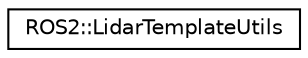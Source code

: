 digraph "Graphical Class Hierarchy"
{
 // LATEX_PDF_SIZE
  edge [fontname="Helvetica",fontsize="10",labelfontname="Helvetica",labelfontsize="10"];
  node [fontname="Helvetica",fontsize="10",shape=record];
  rankdir="LR";
  Node0 [label="ROS2::LidarTemplateUtils",height=0.2,width=0.4,color="black", fillcolor="white", style="filled",URL="$class_r_o_s2_1_1_lidar_template_utils.html",tooltip="Utility class for Lidar model computations."];
}
